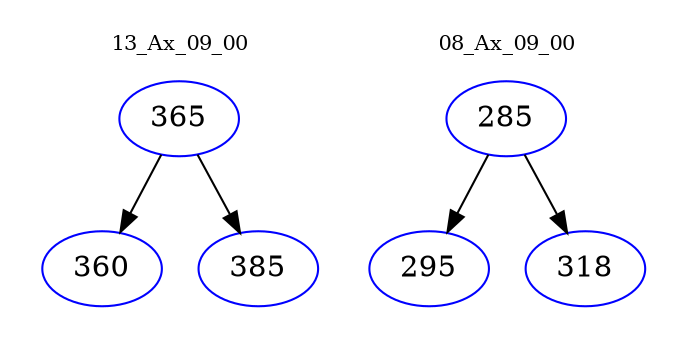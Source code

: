 digraph{
subgraph cluster_0 {
color = white
label = "13_Ax_09_00";
fontsize=10;
T0_365 [label="365", color="blue"]
T0_365 -> T0_360 [color="black"]
T0_360 [label="360", color="blue"]
T0_365 -> T0_385 [color="black"]
T0_385 [label="385", color="blue"]
}
subgraph cluster_1 {
color = white
label = "08_Ax_09_00";
fontsize=10;
T1_285 [label="285", color="blue"]
T1_285 -> T1_295 [color="black"]
T1_295 [label="295", color="blue"]
T1_285 -> T1_318 [color="black"]
T1_318 [label="318", color="blue"]
}
}
